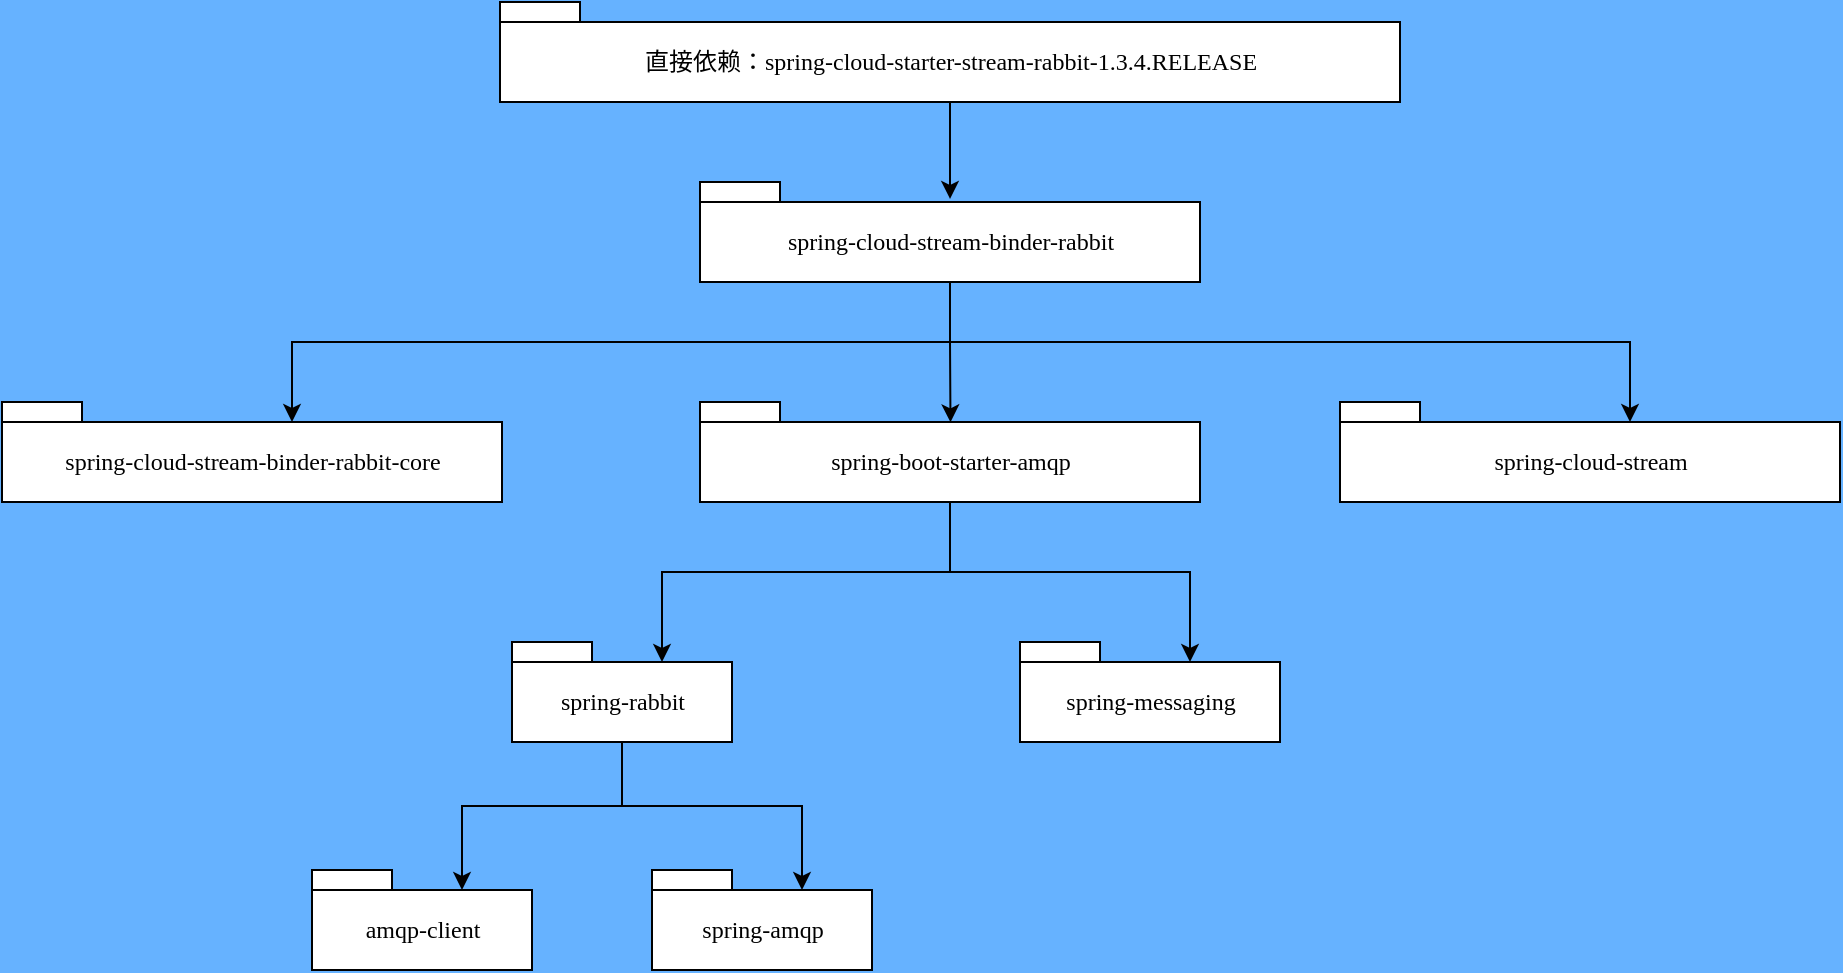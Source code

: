 <mxfile version="19.0.3" type="device"><diagram id="0GhbzeZdsbBQnOGcrCPI" name="第 1 页"><mxGraphModel dx="1422" dy="845" grid="1" gridSize="10" guides="1" tooltips="1" connect="1" arrows="1" fold="1" page="1" pageScale="1" pageWidth="827" pageHeight="1169" background="#66B2FF" math="0" shadow="0"><root><mxCell id="0"/><mxCell id="1" parent="0"/><mxCell id="plZgvuh9q6XOmDsuzRVg-10" style="edgeStyle=orthogonalEdgeStyle;rounded=0;orthogonalLoop=1;jettySize=auto;html=1;entryX=0.5;entryY=0.169;entryDx=0;entryDy=0;entryPerimeter=0;fontFamily=Comic Sans MS;" edge="1" parent="1" source="plZgvuh9q6XOmDsuzRVg-1" target="plZgvuh9q6XOmDsuzRVg-3"><mxGeometry relative="1" as="geometry"/></mxCell><mxCell id="plZgvuh9q6XOmDsuzRVg-1" value="&lt;span style=&quot;font-weight: normal;&quot;&gt;&lt;font face=&quot;Comic Sans MS&quot; style=&quot;&quot;&gt;直接依赖&lt;/font&gt;&lt;font face=&quot;Comic Sans MS&quot; style=&quot;&quot;&gt;：spring-cloud-starter-stream-rabbit-1.3.4.RELEASE&lt;/font&gt;&lt;/span&gt;" style="shape=folder;fontStyle=1;spacingTop=10;tabWidth=40;tabHeight=10;tabPosition=left;html=1;" vertex="1" parent="1"><mxGeometry x="459" y="230" width="450" height="50" as="geometry"/></mxCell><mxCell id="plZgvuh9q6XOmDsuzRVg-11" style="edgeStyle=orthogonalEdgeStyle;rounded=0;orthogonalLoop=1;jettySize=auto;html=1;entryX=0;entryY=0;entryDx=145;entryDy=10;entryPerimeter=0;fontFamily=Comic Sans MS;exitX=0.5;exitY=1;exitDx=0;exitDy=0;exitPerimeter=0;" edge="1" parent="1" source="plZgvuh9q6XOmDsuzRVg-3" target="plZgvuh9q6XOmDsuzRVg-4"><mxGeometry relative="1" as="geometry"/></mxCell><mxCell id="plZgvuh9q6XOmDsuzRVg-18" style="edgeStyle=orthogonalEdgeStyle;rounded=0;orthogonalLoop=1;jettySize=auto;html=1;entryX=0;entryY=0;entryDx=145;entryDy=10;entryPerimeter=0;fontFamily=Comic Sans MS;exitX=0.5;exitY=1;exitDx=0;exitDy=0;exitPerimeter=0;" edge="1" parent="1" source="plZgvuh9q6XOmDsuzRVg-3" target="plZgvuh9q6XOmDsuzRVg-17"><mxGeometry relative="1" as="geometry"/></mxCell><mxCell id="plZgvuh9q6XOmDsuzRVg-19" style="edgeStyle=orthogonalEdgeStyle;rounded=0;orthogonalLoop=1;jettySize=auto;html=1;entryX=0.501;entryY=0.203;entryDx=0;entryDy=0;entryPerimeter=0;fontFamily=Comic Sans MS;" edge="1" parent="1" source="plZgvuh9q6XOmDsuzRVg-3" target="plZgvuh9q6XOmDsuzRVg-5"><mxGeometry relative="1" as="geometry"/></mxCell><mxCell id="plZgvuh9q6XOmDsuzRVg-3" value="&lt;font face=&quot;Comic Sans MS&quot; style=&quot;font-weight: normal;&quot;&gt;spring-cloud-stream-binder-rabbit&lt;/font&gt;" style="shape=folder;fontStyle=1;spacingTop=10;tabWidth=40;tabHeight=10;tabPosition=left;html=1;" vertex="1" parent="1"><mxGeometry x="559" y="320" width="250" height="50" as="geometry"/></mxCell><mxCell id="plZgvuh9q6XOmDsuzRVg-4" value="&lt;font face=&quot;Comic Sans MS&quot; style=&quot;font-weight: normal;&quot;&gt;spring-cloud-stream-binder-rabbit-core&lt;/font&gt;" style="shape=folder;fontStyle=1;spacingTop=10;tabWidth=40;tabHeight=10;tabPosition=left;html=1;" vertex="1" parent="1"><mxGeometry x="210" y="430" width="250" height="50" as="geometry"/></mxCell><mxCell id="plZgvuh9q6XOmDsuzRVg-13" style="edgeStyle=orthogonalEdgeStyle;rounded=0;orthogonalLoop=1;jettySize=auto;html=1;entryX=0;entryY=0;entryDx=75;entryDy=10;entryPerimeter=0;fontFamily=Comic Sans MS;" edge="1" parent="1" source="plZgvuh9q6XOmDsuzRVg-5" target="plZgvuh9q6XOmDsuzRVg-6"><mxGeometry relative="1" as="geometry"/></mxCell><mxCell id="plZgvuh9q6XOmDsuzRVg-14" style="edgeStyle=orthogonalEdgeStyle;rounded=0;orthogonalLoop=1;jettySize=auto;html=1;entryX=0;entryY=0;entryDx=85;entryDy=10;entryPerimeter=0;fontFamily=Comic Sans MS;" edge="1" parent="1" source="plZgvuh9q6XOmDsuzRVg-5" target="plZgvuh9q6XOmDsuzRVg-7"><mxGeometry relative="1" as="geometry"/></mxCell><mxCell id="plZgvuh9q6XOmDsuzRVg-5" value="&lt;font face=&quot;Comic Sans MS&quot; style=&quot;font-weight: normal;&quot;&gt;spring-boot-starter-amqp&lt;/font&gt;" style="shape=folder;fontStyle=1;spacingTop=10;tabWidth=40;tabHeight=10;tabPosition=left;html=1;" vertex="1" parent="1"><mxGeometry x="559" y="430" width="250" height="50" as="geometry"/></mxCell><mxCell id="plZgvuh9q6XOmDsuzRVg-15" style="edgeStyle=orthogonalEdgeStyle;rounded=0;orthogonalLoop=1;jettySize=auto;html=1;entryX=0;entryY=0;entryDx=75;entryDy=10;entryPerimeter=0;fontFamily=Comic Sans MS;" edge="1" parent="1" source="plZgvuh9q6XOmDsuzRVg-6" target="plZgvuh9q6XOmDsuzRVg-8"><mxGeometry relative="1" as="geometry"/></mxCell><mxCell id="plZgvuh9q6XOmDsuzRVg-16" style="edgeStyle=orthogonalEdgeStyle;rounded=0;orthogonalLoop=1;jettySize=auto;html=1;entryX=0;entryY=0;entryDx=75;entryDy=10;entryPerimeter=0;fontFamily=Comic Sans MS;" edge="1" parent="1" source="plZgvuh9q6XOmDsuzRVg-6" target="plZgvuh9q6XOmDsuzRVg-9"><mxGeometry relative="1" as="geometry"/></mxCell><mxCell id="plZgvuh9q6XOmDsuzRVg-6" value="&lt;font face=&quot;Comic Sans MS&quot; style=&quot;font-weight: normal;&quot;&gt;spring-rabbit&lt;/font&gt;" style="shape=folder;fontStyle=1;spacingTop=10;tabWidth=40;tabHeight=10;tabPosition=left;html=1;" vertex="1" parent="1"><mxGeometry x="465" y="550" width="110" height="50" as="geometry"/></mxCell><mxCell id="plZgvuh9q6XOmDsuzRVg-7" value="&lt;font face=&quot;Comic Sans MS&quot; style=&quot;font-weight: normal;&quot;&gt;spring-messaging&lt;/font&gt;" style="shape=folder;fontStyle=1;spacingTop=10;tabWidth=40;tabHeight=10;tabPosition=left;html=1;" vertex="1" parent="1"><mxGeometry x="719" y="550" width="130" height="50" as="geometry"/></mxCell><mxCell id="plZgvuh9q6XOmDsuzRVg-8" value="&lt;font face=&quot;Comic Sans MS&quot; style=&quot;font-weight: normal;&quot;&gt;amqp-client&lt;/font&gt;" style="shape=folder;fontStyle=1;spacingTop=10;tabWidth=40;tabHeight=10;tabPosition=left;html=1;" vertex="1" parent="1"><mxGeometry x="365" y="664" width="110" height="50" as="geometry"/></mxCell><mxCell id="plZgvuh9q6XOmDsuzRVg-9" value="&lt;font face=&quot;Comic Sans MS&quot; style=&quot;font-weight: normal;&quot;&gt;spring-amqp&lt;/font&gt;" style="shape=folder;fontStyle=1;spacingTop=10;tabWidth=40;tabHeight=10;tabPosition=left;html=1;" vertex="1" parent="1"><mxGeometry x="535" y="664" width="110" height="50" as="geometry"/></mxCell><mxCell id="plZgvuh9q6XOmDsuzRVg-17" value="&lt;font face=&quot;Comic Sans MS&quot; style=&quot;font-weight: normal;&quot;&gt;spring-cloud-stream&lt;/font&gt;" style="shape=folder;fontStyle=1;spacingTop=10;tabWidth=40;tabHeight=10;tabPosition=left;html=1;" vertex="1" parent="1"><mxGeometry x="879" y="430" width="250" height="50" as="geometry"/></mxCell></root></mxGraphModel></diagram></mxfile>